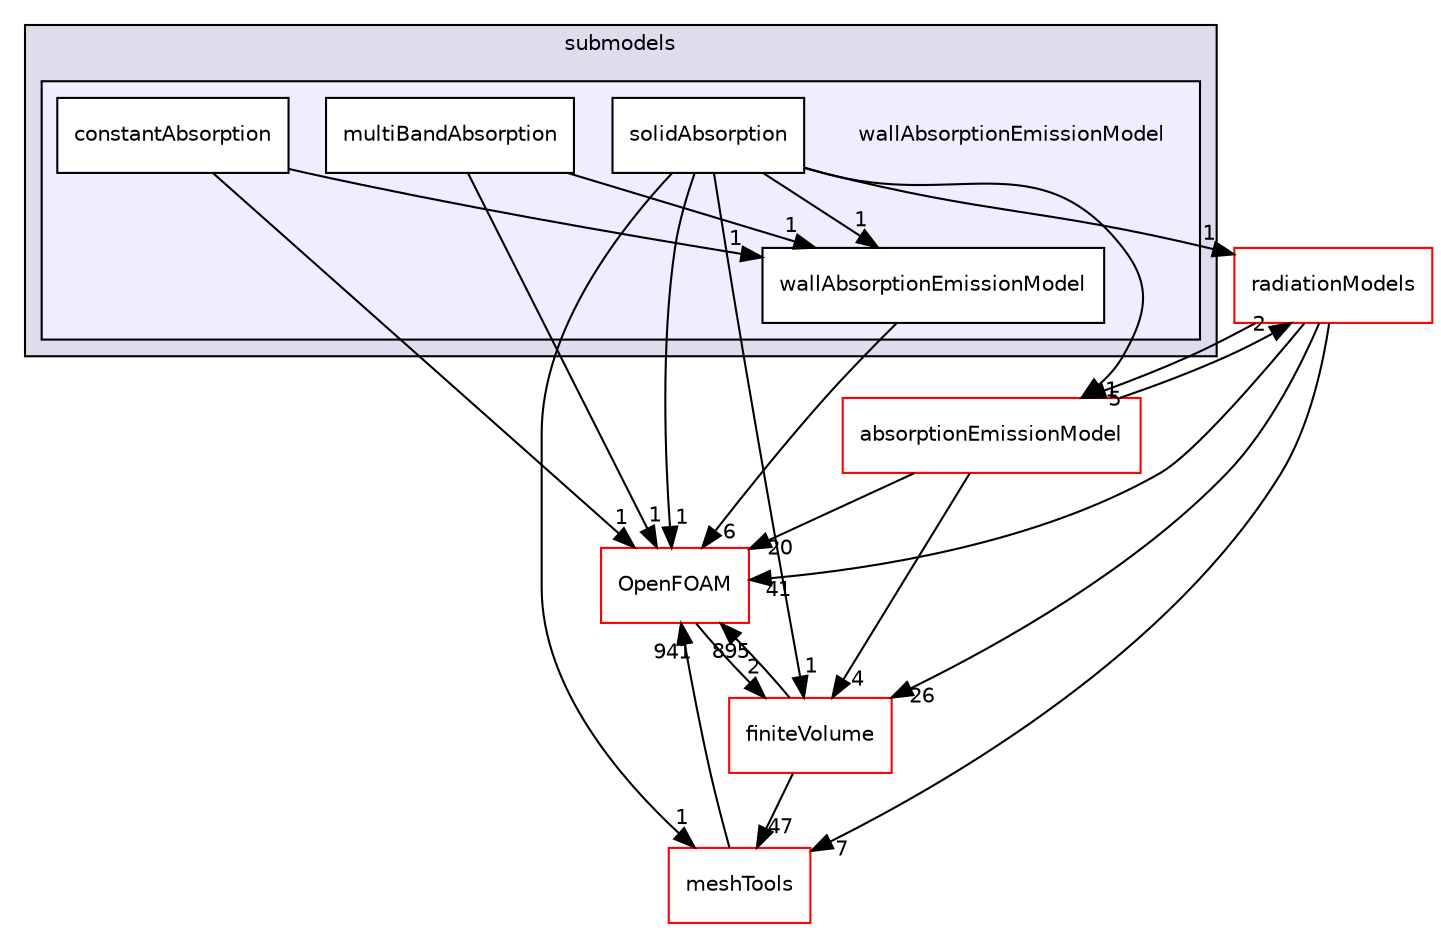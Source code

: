 digraph "src/thermophysicalModels/radiation/submodels/wallAbsorptionEmissionModel" {
  bgcolor=transparent;
  compound=true
  node [ fontsize="10", fontname="Helvetica"];
  edge [ labelfontsize="10", labelfontname="Helvetica"];
  subgraph clusterdir_e8719ccd60760366888bb431a21ef811 {
    graph [ bgcolor="#ddddee", pencolor="black", label="submodels" fontname="Helvetica", fontsize="10", URL="dir_e8719ccd60760366888bb431a21ef811.html"]
  subgraph clusterdir_b525c3eb42e138dc1fd17faa338b1ebc {
    graph [ bgcolor="#eeeeff", pencolor="black", label="" URL="dir_b525c3eb42e138dc1fd17faa338b1ebc.html"];
    dir_b525c3eb42e138dc1fd17faa338b1ebc [shape=plaintext label="wallAbsorptionEmissionModel"];
    dir_36c118fcbe73999a0ac43068e3e47dae [shape=box label="constantAbsorption" color="black" fillcolor="white" style="filled" URL="dir_36c118fcbe73999a0ac43068e3e47dae.html"];
    dir_67c617af042153db1b026c21ef707c1a [shape=box label="multiBandAbsorption" color="black" fillcolor="white" style="filled" URL="dir_67c617af042153db1b026c21ef707c1a.html"];
    dir_feb59434720a6318ac80f4c077cf9673 [shape=box label="solidAbsorption" color="black" fillcolor="white" style="filled" URL="dir_feb59434720a6318ac80f4c077cf9673.html"];
    dir_bb9656656dad53dce946416d26f2bcdd [shape=box label="wallAbsorptionEmissionModel" color="black" fillcolor="white" style="filled" URL="dir_bb9656656dad53dce946416d26f2bcdd.html"];
  }
  }
  dir_9bd15774b555cf7259a6fa18f99fe99b [shape=box label="finiteVolume" color="red" URL="dir_9bd15774b555cf7259a6fa18f99fe99b.html"];
  dir_ae30ad0bef50cf391b24c614251bb9fd [shape=box label="meshTools" color="red" URL="dir_ae30ad0bef50cf391b24c614251bb9fd.html"];
  dir_23cbc874b5ea49089939faa93b6f03ce [shape=box label="radiationModels" color="red" URL="dir_23cbc874b5ea49089939faa93b6f03ce.html"];
  dir_7a64a49595d49a3f5da22def7eeac7d7 [shape=box label="absorptionEmissionModel" color="red" URL="dir_7a64a49595d49a3f5da22def7eeac7d7.html"];
  dir_c5473ff19b20e6ec4dfe5c310b3778a8 [shape=box label="OpenFOAM" color="red" URL="dir_c5473ff19b20e6ec4dfe5c310b3778a8.html"];
  dir_9bd15774b555cf7259a6fa18f99fe99b->dir_ae30ad0bef50cf391b24c614251bb9fd [headlabel="47", labeldistance=1.5 headhref="dir_000814_001949.html"];
  dir_9bd15774b555cf7259a6fa18f99fe99b->dir_c5473ff19b20e6ec4dfe5c310b3778a8 [headlabel="895", labeldistance=1.5 headhref="dir_000814_002151.html"];
  dir_ae30ad0bef50cf391b24c614251bb9fd->dir_c5473ff19b20e6ec4dfe5c310b3778a8 [headlabel="941", labeldistance=1.5 headhref="dir_001949_002151.html"];
  dir_23cbc874b5ea49089939faa93b6f03ce->dir_9bd15774b555cf7259a6fa18f99fe99b [headlabel="26", labeldistance=1.5 headhref="dir_003453_000814.html"];
  dir_23cbc874b5ea49089939faa93b6f03ce->dir_ae30ad0bef50cf391b24c614251bb9fd [headlabel="7", labeldistance=1.5 headhref="dir_003453_001949.html"];
  dir_23cbc874b5ea49089939faa93b6f03ce->dir_7a64a49595d49a3f5da22def7eeac7d7 [headlabel="5", labeldistance=1.5 headhref="dir_003453_003745.html"];
  dir_23cbc874b5ea49089939faa93b6f03ce->dir_c5473ff19b20e6ec4dfe5c310b3778a8 [headlabel="41", labeldistance=1.5 headhref="dir_003453_002151.html"];
  dir_67c617af042153db1b026c21ef707c1a->dir_bb9656656dad53dce946416d26f2bcdd [headlabel="1", labeldistance=1.5 headhref="dir_003772_003774.html"];
  dir_67c617af042153db1b026c21ef707c1a->dir_c5473ff19b20e6ec4dfe5c310b3778a8 [headlabel="1", labeldistance=1.5 headhref="dir_003772_002151.html"];
  dir_bb9656656dad53dce946416d26f2bcdd->dir_c5473ff19b20e6ec4dfe5c310b3778a8 [headlabel="6", labeldistance=1.5 headhref="dir_003774_002151.html"];
  dir_7a64a49595d49a3f5da22def7eeac7d7->dir_9bd15774b555cf7259a6fa18f99fe99b [headlabel="4", labeldistance=1.5 headhref="dir_003745_000814.html"];
  dir_7a64a49595d49a3f5da22def7eeac7d7->dir_23cbc874b5ea49089939faa93b6f03ce [headlabel="2", labeldistance=1.5 headhref="dir_003745_003453.html"];
  dir_7a64a49595d49a3f5da22def7eeac7d7->dir_c5473ff19b20e6ec4dfe5c310b3778a8 [headlabel="20", labeldistance=1.5 headhref="dir_003745_002151.html"];
  dir_feb59434720a6318ac80f4c077cf9673->dir_9bd15774b555cf7259a6fa18f99fe99b [headlabel="1", labeldistance=1.5 headhref="dir_003773_000814.html"];
  dir_feb59434720a6318ac80f4c077cf9673->dir_ae30ad0bef50cf391b24c614251bb9fd [headlabel="1", labeldistance=1.5 headhref="dir_003773_001949.html"];
  dir_feb59434720a6318ac80f4c077cf9673->dir_23cbc874b5ea49089939faa93b6f03ce [headlabel="1", labeldistance=1.5 headhref="dir_003773_003453.html"];
  dir_feb59434720a6318ac80f4c077cf9673->dir_bb9656656dad53dce946416d26f2bcdd [headlabel="1", labeldistance=1.5 headhref="dir_003773_003774.html"];
  dir_feb59434720a6318ac80f4c077cf9673->dir_7a64a49595d49a3f5da22def7eeac7d7 [headlabel="1", labeldistance=1.5 headhref="dir_003773_003745.html"];
  dir_feb59434720a6318ac80f4c077cf9673->dir_c5473ff19b20e6ec4dfe5c310b3778a8 [headlabel="1", labeldistance=1.5 headhref="dir_003773_002151.html"];
  dir_c5473ff19b20e6ec4dfe5c310b3778a8->dir_9bd15774b555cf7259a6fa18f99fe99b [headlabel="2", labeldistance=1.5 headhref="dir_002151_000814.html"];
  dir_36c118fcbe73999a0ac43068e3e47dae->dir_bb9656656dad53dce946416d26f2bcdd [headlabel="1", labeldistance=1.5 headhref="dir_003771_003774.html"];
  dir_36c118fcbe73999a0ac43068e3e47dae->dir_c5473ff19b20e6ec4dfe5c310b3778a8 [headlabel="1", labeldistance=1.5 headhref="dir_003771_002151.html"];
}
